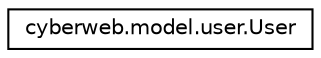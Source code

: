 digraph G
{
  edge [fontname="Helvetica",fontsize="10",labelfontname="Helvetica",labelfontsize="10"];
  node [fontname="Helvetica",fontsize="10",shape=record];
  rankdir="LR";
  Node1 [label="cyberweb.model.user.User",height=0.2,width=0.4,color="black", fillcolor="white", style="filled",URL="$classcyberweb_1_1model_1_1user_1_1_user.html"];
}
